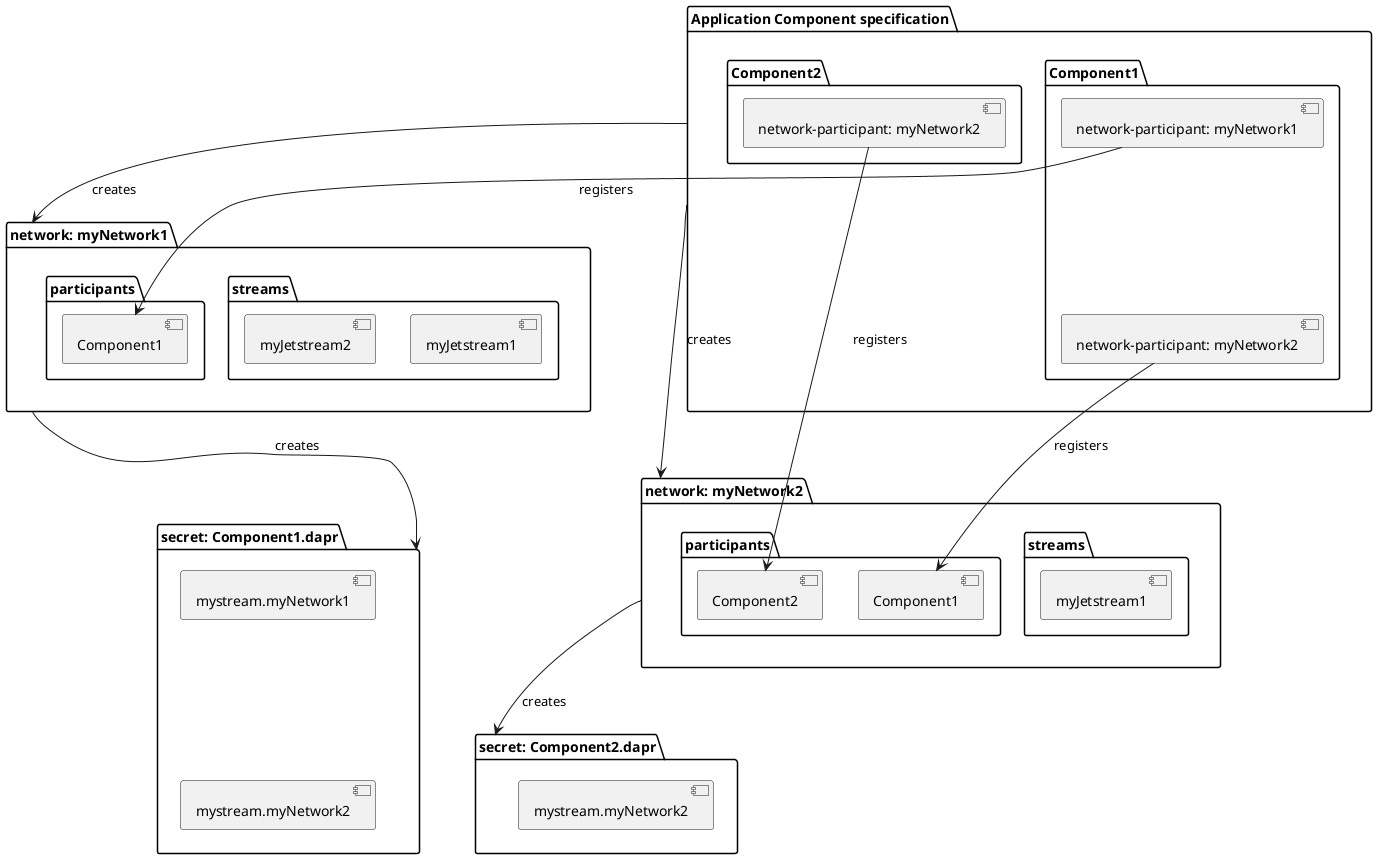 @startuml

package "Application Component specification" as application {
    package "Component1" as Component1 {
        [network-participant: myNetwork1] as Component1_participant_myNetwork1
        [network-participant: myNetwork2] as Component1_participant_myNetwork2
        Component1_participant_myNetwork1 -[hidden]d- Component1_participant_myNetwork2
    }

    package "Component2" as Component2{
        [network-participant: myNetwork2] as Component2_participant_myNetwork2
    }
    ' Component1 -[hidden]l- Component2
}

package "secret: Component1.dapr" as secret_Component1_dapr {
    [mystream.myNetwork1] as sn1
    [mystream.myNetwork2] as sn2
    sn1 -[hidden]u- sn2
    sn2 -[hidden]u- sn1
}

package "secret: Component2.dapr" as secret_Component2_dapr {
    [mystream.myNetwork2]
}
secret_Component1_dapr -[hidden]d- secret_Component2_dapr


package "network: myNetwork1" as myNetwork1 {
    package "streams" as myNetwork1_streams {
        [myJetstream1] as myNetwork1_jetstream1
        [myJetstream2] as myNetwork1_jetstream2
    }
    package "participants" as myNetwork1_participants {
        [Component1] as myNetwork1_Component1
    }
}

package "network: myNetwork2" as myNetwork2 {
    package "streams" as myNetwork2_streams {
        [myJetstream1] as myNetwork2_jetstream1
    }
    package "participants" as myNetwork2_participants {
        [Component1] as myNetwork2_Component1
        [Component2] as myNetwork2_Component2
    }
}

application --> myNetwork1 : creates
application --> myNetwork2 : creates
myNetwork1 -[hidden]r- myNetwork2
Component1_participant_myNetwork1 --> myNetwork1_Component1 : registers
Component1_participant_myNetwork2 --> myNetwork2_Component1 : registers
Component2_participant_myNetwork2 --> myNetwork2_Component2 : registers
secret_Component1_dapr <-u- myNetwork1 : creates
secret_Component2_dapr <-u- myNetwork2 : creates


@enduml

